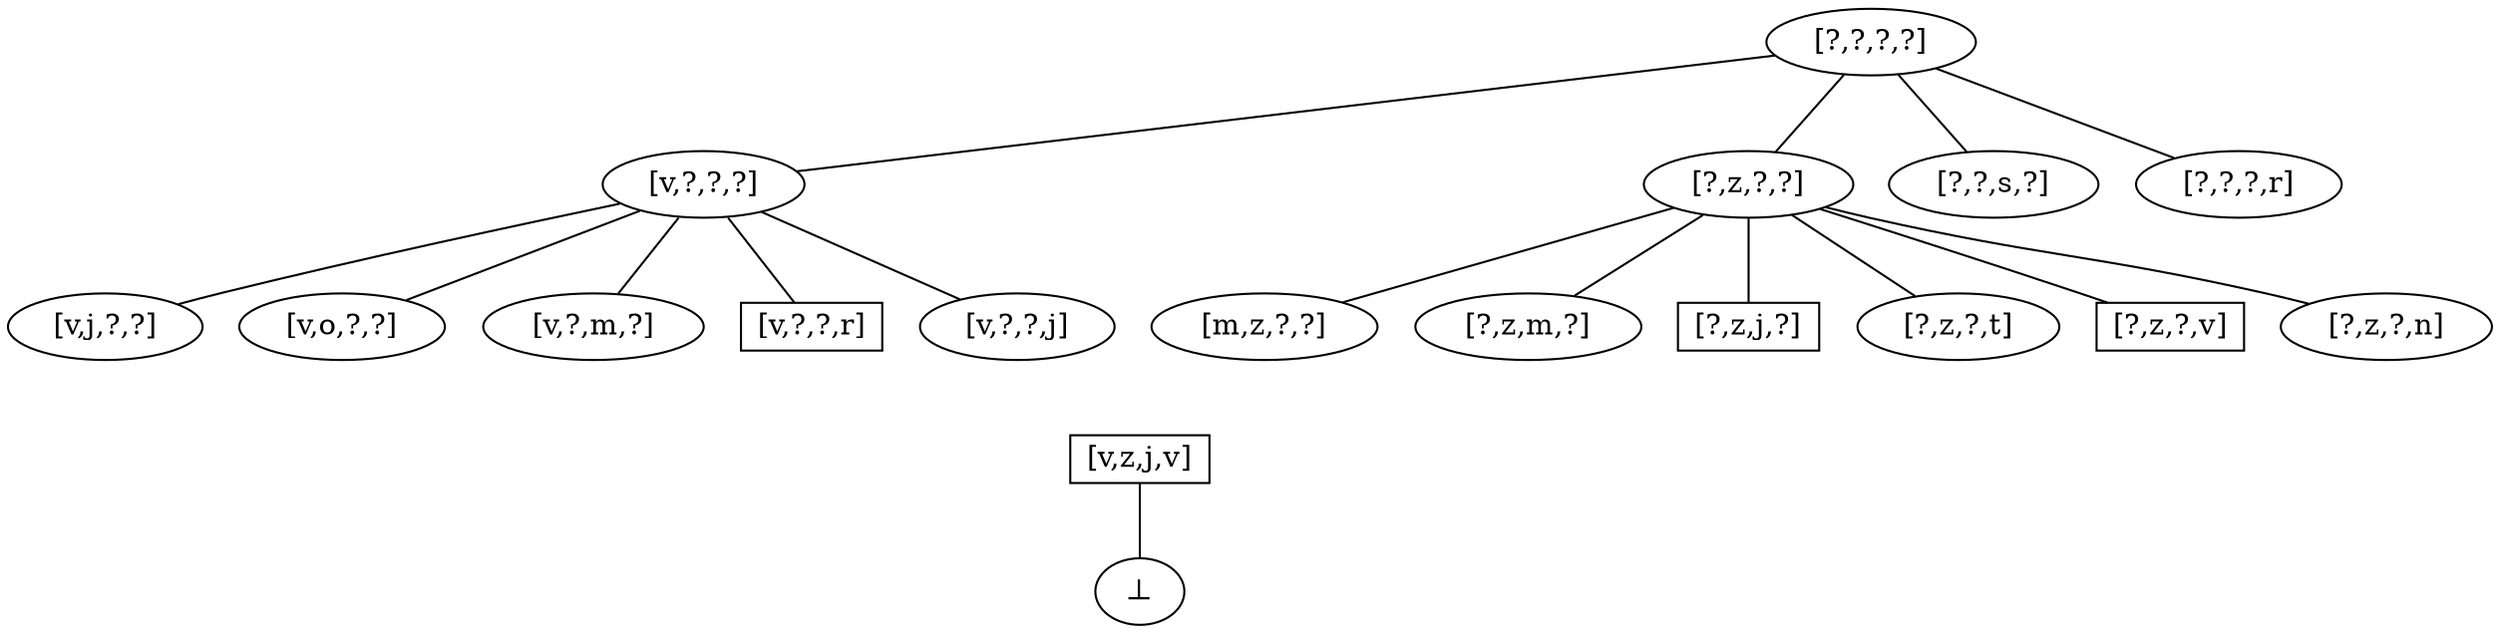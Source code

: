 digraph iter_1 {
    node [shape=rect height=0.1, width=0.2];
    edge [arrowhead = none];

    top  [label = "[?,?,?,?]",shape=ellipse];
    bot  [label = "&#8869;",shape=ellipse];

    ex_1 [label= "[v,z,j,v]"];
    
    ex_2_1 [label = "[v,?,?,?]",shape=ellipse];
    ex_2_2 [label = "[?,z,?,?]",shape=ellipse];
    ex_2_4 [label = "[?,?,s,?]",shape=ellipse];
    ex_2_5 [label = "[?,?,?,r]",shape=ellipse];
 
    ex_3_1  [label = "[v,j,?,?]",shape=ellipse];
    ex_3_2  [label = "[v,o,?,?]",shape=ellipse];
    ex_3_3  [label = "[v,?,m,?]",shape=ellipse];
    ex_3_5  [label = "[v,?,?,r]"];
    ex_3_6  [label = "[v,?,?,j]",shape=ellipse];
 
    ex_3_7  [label = "[m,z,?,?]",shape=ellipse];
    ex_3_8  [label = "[?,z,m,?]",shape=ellipse];
    ex_3_9  [label = "[?,z,j,?]"];
    ex_3_10 [label = "[?,z,?,t]",shape=ellipse];
    ex_3_11 [label = "[?,z,?,v]"];
    ex_3_12 [label = "[?,z,?,n]",shape=ellipse];
       
    top -> ex_2_1;
    top -> ex_2_2;
    top -> ex_2_4;
    top -> ex_2_5;

    ex_2_1 -> ex_3_1;    
    ex_2_1 -> ex_3_2;    
    ex_2_1 -> ex_3_3;    
    ex_2_1 -> ex_3_5;    
    ex_2_1 -> ex_3_6;    
    
    ex_2_2 -> ex_3_7;
    ex_2_2 -> ex_3_8;
    ex_2_2 -> ex_3_9;
    ex_2_2 -> ex_3_10;
    ex_2_2 -> ex_3_11;
    ex_2_2 -> ex_3_12;

    ex_3_6 -> ex_1[style=invis];
    ex_3_7 -> ex_1[style=invis];
    
    ex_1 -> bot;
}
